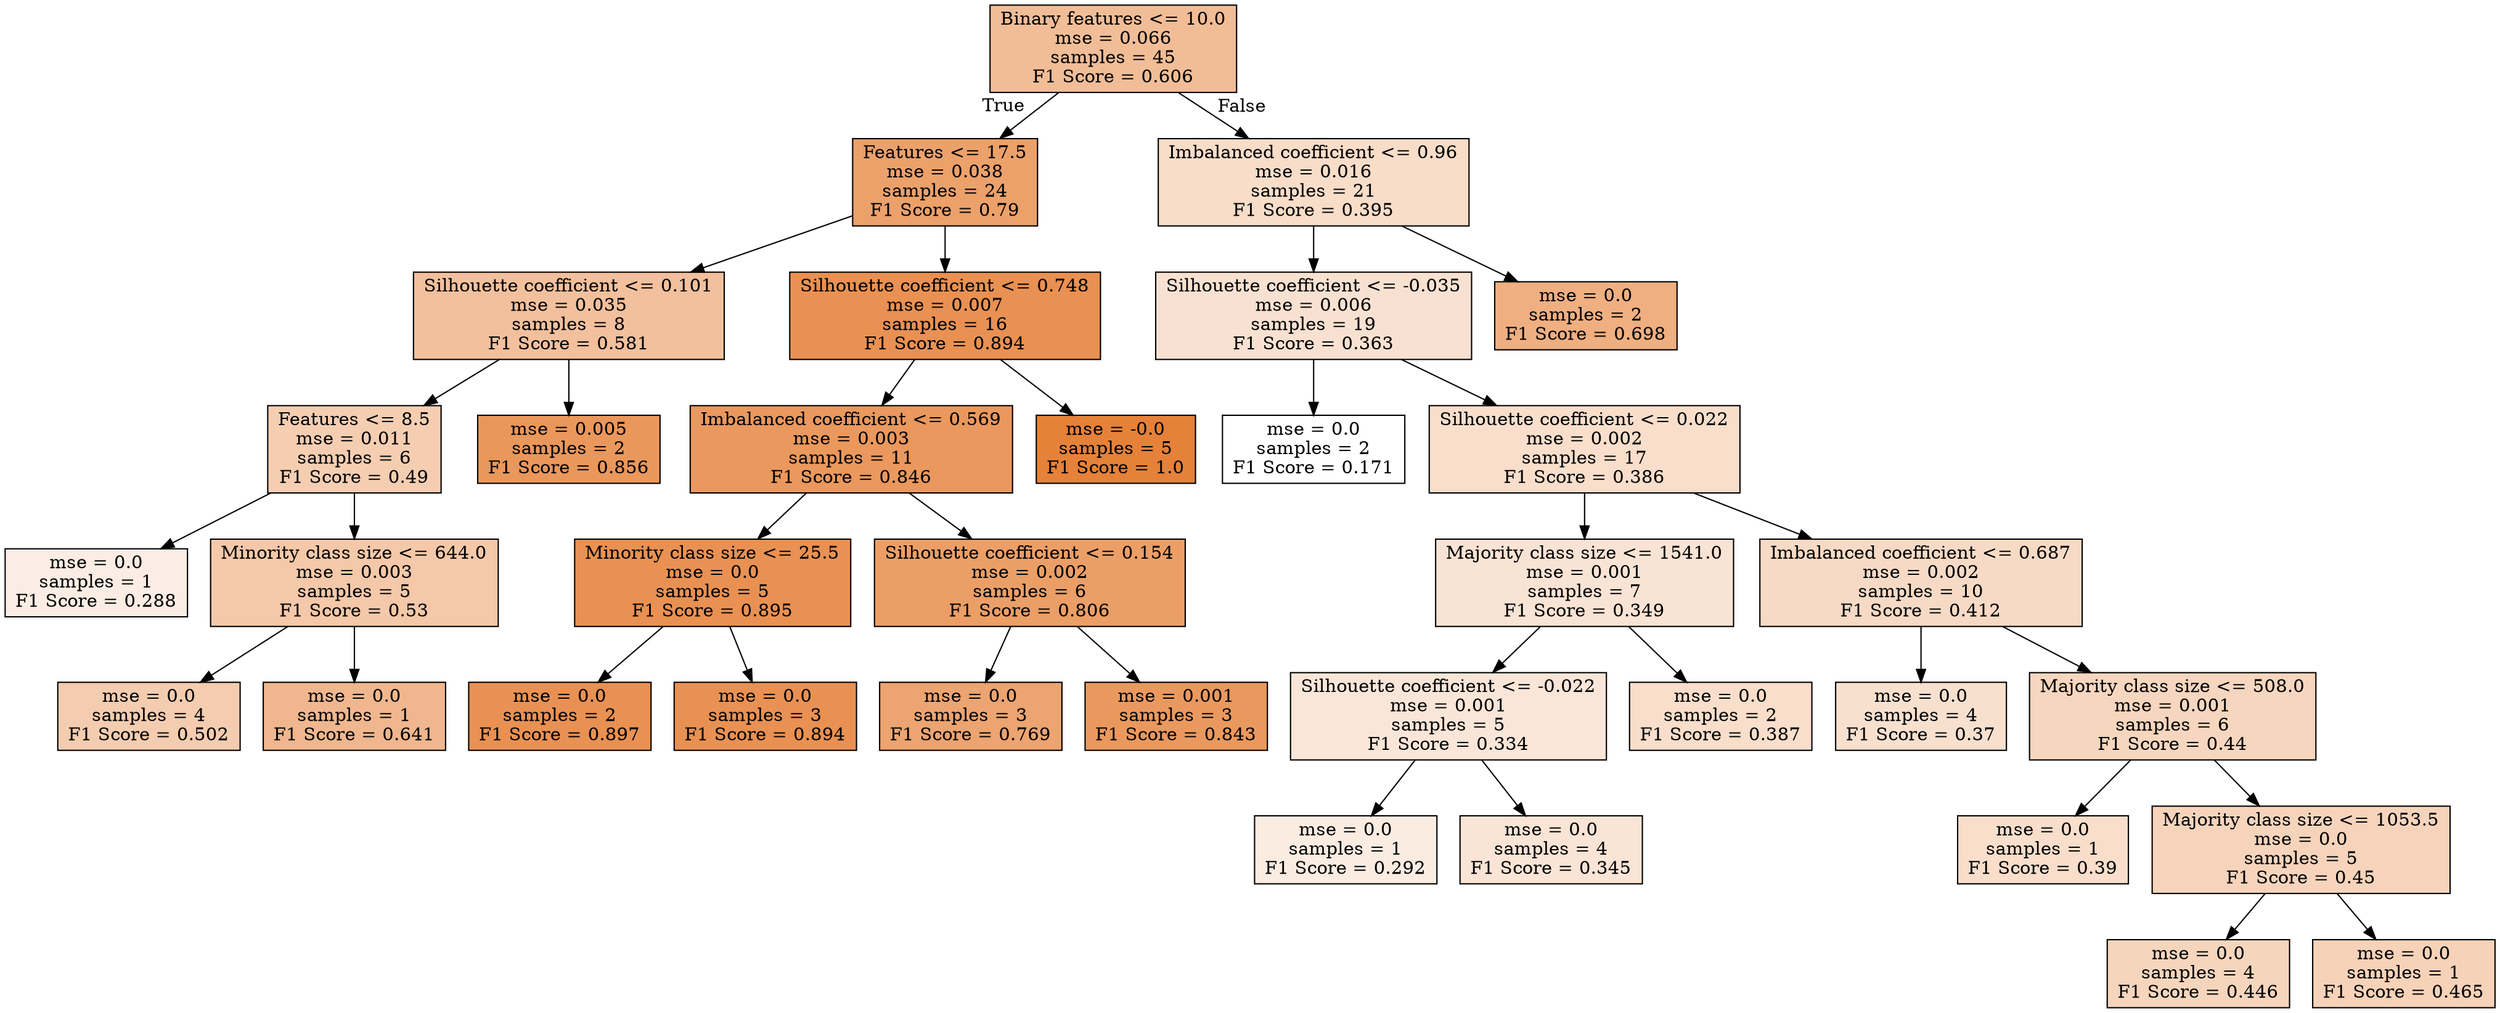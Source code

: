 digraph Tree {
node [shape=box, style="filled", color="black"] ;
0 [label="Binary features <= 10.0\nmse = 0.066\nsamples = 45\nF1 Score = 0.606", fillcolor="#e5813986"] ;
1 [label="Features <= 17.5\nmse = 0.038\nsamples = 24\nF1 Score = 0.79", fillcolor="#e58139be"] ;
0 -> 1 [labeldistance=2.5, labelangle=45, headlabel="True"] ;
2 [label="Silhouette coefficient <= 0.101\nmse = 0.035\nsamples = 8\nF1 Score = 0.581", fillcolor="#e581397e"] ;
1 -> 2 ;
3 [label="Features <= 8.5\nmse = 0.011\nsamples = 6\nF1 Score = 0.49", fillcolor="#e5813962"] ;
2 -> 3 ;
4 [label="mse = 0.0\nsamples = 1\nF1 Score = 0.288", fillcolor="#e5813924"] ;
3 -> 4 ;
5 [label="Minority class size <= 644.0\nmse = 0.003\nsamples = 5\nF1 Score = 0.53", fillcolor="#e581396f"] ;
3 -> 5 ;
6 [label="mse = 0.0\nsamples = 4\nF1 Score = 0.502", fillcolor="#e5813966"] ;
5 -> 6 ;
7 [label="mse = 0.0\nsamples = 1\nF1 Score = 0.641", fillcolor="#e5813991"] ;
5 -> 7 ;
8 [label="mse = 0.005\nsamples = 2\nF1 Score = 0.856", fillcolor="#e58139d3"] ;
2 -> 8 ;
9 [label="Silhouette coefficient <= 0.748\nmse = 0.007\nsamples = 16\nF1 Score = 0.894", fillcolor="#e58139df"] ;
1 -> 9 ;
10 [label="Imbalanced coefficient <= 0.569\nmse = 0.003\nsamples = 11\nF1 Score = 0.846", fillcolor="#e58139d0"] ;
9 -> 10 ;
11 [label="Minority class size <= 25.5\nmse = 0.0\nsamples = 5\nF1 Score = 0.895", fillcolor="#e58139df"] ;
10 -> 11 ;
12 [label="mse = 0.0\nsamples = 2\nF1 Score = 0.897", fillcolor="#e58139df"] ;
11 -> 12 ;
13 [label="mse = 0.0\nsamples = 3\nF1 Score = 0.894", fillcolor="#e58139de"] ;
11 -> 13 ;
14 [label="Silhouette coefficient <= 0.154\nmse = 0.002\nsamples = 6\nF1 Score = 0.806", fillcolor="#e58139c3"] ;
10 -> 14 ;
15 [label="mse = 0.0\nsamples = 3\nF1 Score = 0.769", fillcolor="#e58139b8"] ;
14 -> 15 ;
16 [label="mse = 0.001\nsamples = 3\nF1 Score = 0.843", fillcolor="#e58139cf"] ;
14 -> 16 ;
17 [label="mse = -0.0\nsamples = 5\nF1 Score = 1.0", fillcolor="#e58139ff"] ;
9 -> 17 ;
18 [label="Imbalanced coefficient <= 0.96\nmse = 0.016\nsamples = 21\nF1 Score = 0.395", fillcolor="#e5813945"] ;
0 -> 18 [labeldistance=2.5, labelangle=-45, headlabel="False"] ;
19 [label="Silhouette coefficient <= -0.035\nmse = 0.006\nsamples = 19\nF1 Score = 0.363", fillcolor="#e581393b"] ;
18 -> 19 ;
20 [label="mse = 0.0\nsamples = 2\nF1 Score = 0.171", fillcolor="#e5813900"] ;
19 -> 20 ;
21 [label="Silhouette coefficient <= 0.022\nmse = 0.002\nsamples = 17\nF1 Score = 0.386", fillcolor="#e5813942"] ;
19 -> 21 ;
22 [label="Majority class size <= 1541.0\nmse = 0.001\nsamples = 7\nF1 Score = 0.349", fillcolor="#e5813937"] ;
21 -> 22 ;
23 [label="Silhouette coefficient <= -0.022\nmse = 0.001\nsamples = 5\nF1 Score = 0.334", fillcolor="#e5813932"] ;
22 -> 23 ;
24 [label="mse = 0.0\nsamples = 1\nF1 Score = 0.292", fillcolor="#e5813925"] ;
23 -> 24 ;
25 [label="mse = 0.0\nsamples = 4\nF1 Score = 0.345", fillcolor="#e5813936"] ;
23 -> 25 ;
26 [label="mse = 0.0\nsamples = 2\nF1 Score = 0.387", fillcolor="#e5813943"] ;
22 -> 26 ;
27 [label="Imbalanced coefficient <= 0.687\nmse = 0.002\nsamples = 10\nF1 Score = 0.412", fillcolor="#e581394a"] ;
21 -> 27 ;
28 [label="mse = 0.0\nsamples = 4\nF1 Score = 0.37", fillcolor="#e581393d"] ;
27 -> 28 ;
29 [label="Majority class size <= 508.0\nmse = 0.001\nsamples = 6\nF1 Score = 0.44", fillcolor="#e5813953"] ;
27 -> 29 ;
30 [label="mse = 0.0\nsamples = 1\nF1 Score = 0.39", fillcolor="#e5813943"] ;
29 -> 30 ;
31 [label="Majority class size <= 1053.5\nmse = 0.0\nsamples = 5\nF1 Score = 0.45", fillcolor="#e5813956"] ;
29 -> 31 ;
32 [label="mse = 0.0\nsamples = 4\nF1 Score = 0.446", fillcolor="#e5813955"] ;
31 -> 32 ;
33 [label="mse = 0.0\nsamples = 1\nF1 Score = 0.465", fillcolor="#e581395b"] ;
31 -> 33 ;
34 [label="mse = 0.0\nsamples = 2\nF1 Score = 0.698", fillcolor="#e58139a2"] ;
18 -> 34 ;
}